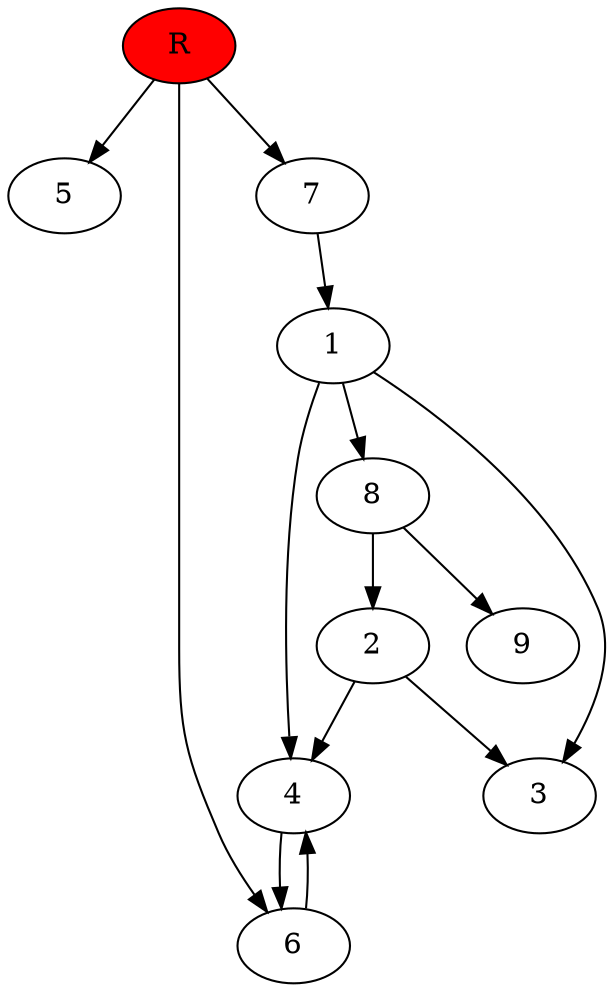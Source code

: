 digraph prb29871 {
	1
	2
	3
	4
	5
	6
	7
	8
	R [fillcolor="#ff0000" style=filled]
	1 -> 3
	1 -> 4
	1 -> 8
	2 -> 3
	2 -> 4
	4 -> 6
	6 -> 4
	7 -> 1
	8 -> 2
	8 -> 9
	R -> 5
	R -> 6
	R -> 7
}
